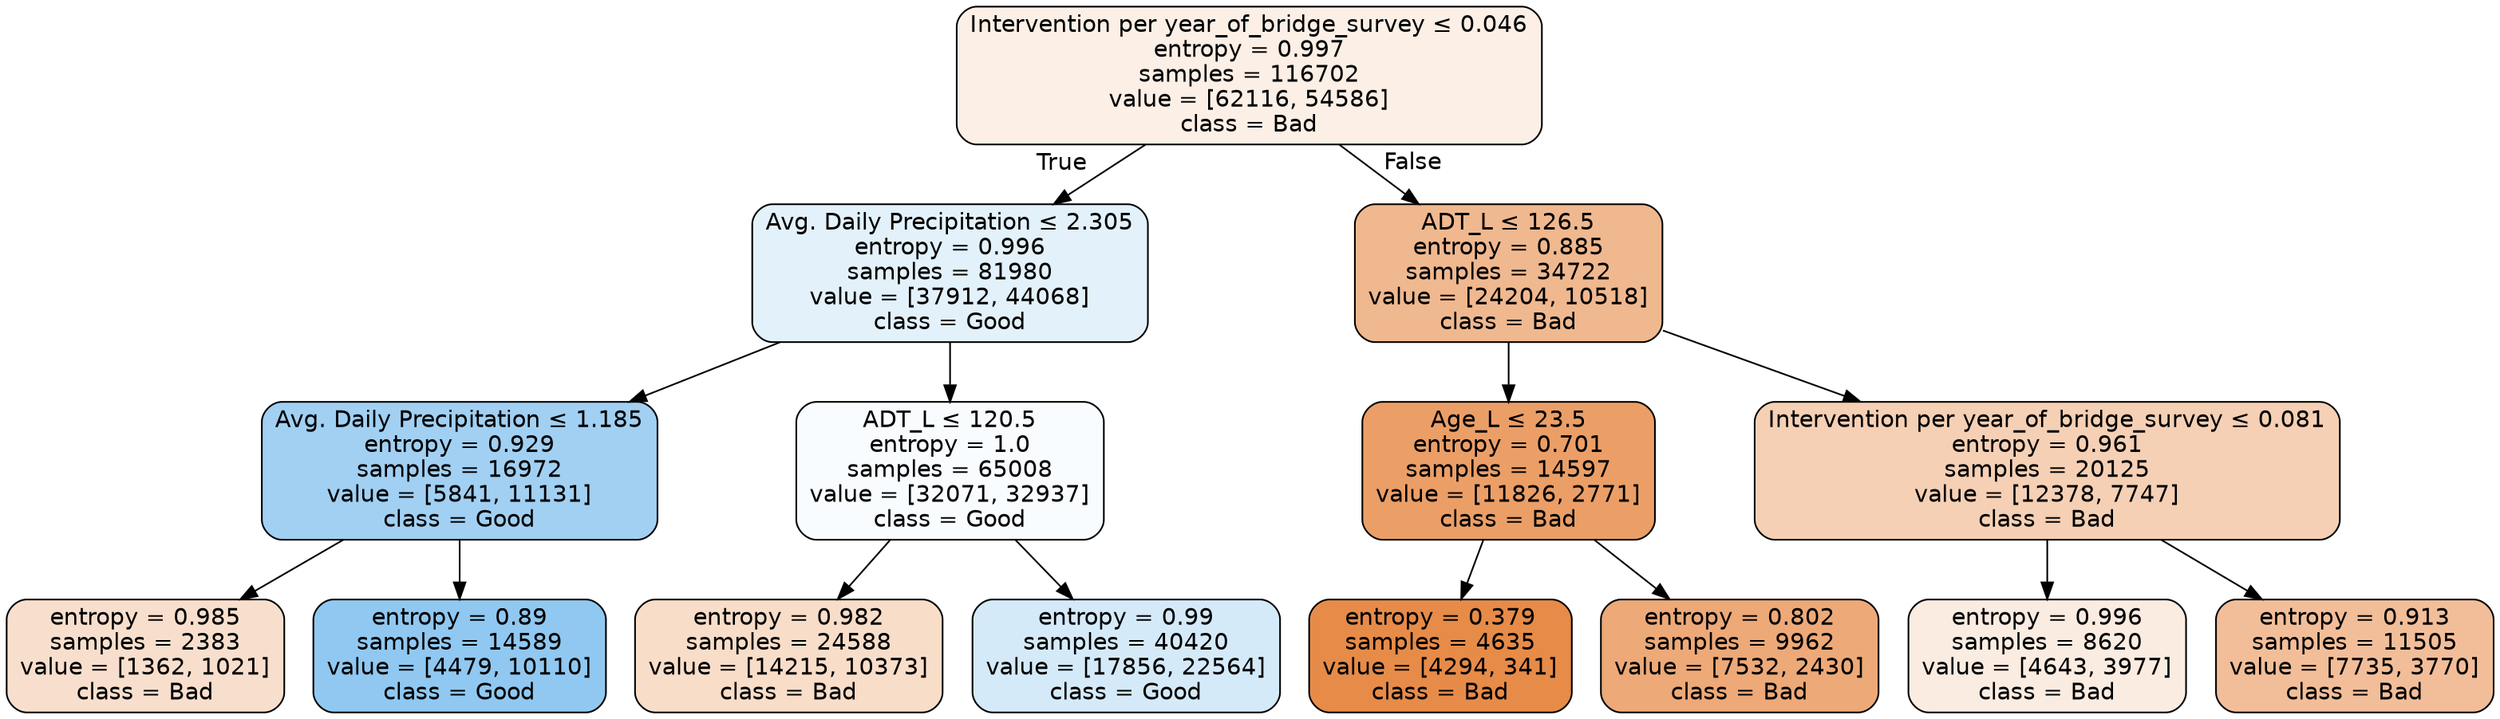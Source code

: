 digraph Tree {
node [shape=box, style="filled, rounded", color="black", fontname=helvetica] ;
edge [fontname=helvetica] ;
0 [label=<Intervention per year_of_bridge_survey &le; 0.046<br/>entropy = 0.997<br/>samples = 116702<br/>value = [62116, 54586]<br/>class = Bad>, fillcolor="#e581391f"] ;
1 [label=<Avg. Daily Precipitation &le; 2.305<br/>entropy = 0.996<br/>samples = 81980<br/>value = [37912, 44068]<br/>class = Good>, fillcolor="#399de524"] ;
0 -> 1 [labeldistance=2.5, labelangle=45, headlabel="True"] ;
2 [label=<Avg. Daily Precipitation &le; 1.185<br/>entropy = 0.929<br/>samples = 16972<br/>value = [5841, 11131]<br/>class = Good>, fillcolor="#399de579"] ;
1 -> 2 ;
3 [label=<entropy = 0.985<br/>samples = 2383<br/>value = [1362, 1021]<br/>class = Bad>, fillcolor="#e5813940"] ;
2 -> 3 ;
4 [label=<entropy = 0.89<br/>samples = 14589<br/>value = [4479, 10110]<br/>class = Good>, fillcolor="#399de58e"] ;
2 -> 4 ;
5 [label=<ADT_L &le; 120.5<br/>entropy = 1.0<br/>samples = 65008<br/>value = [32071, 32937]<br/>class = Good>, fillcolor="#399de507"] ;
1 -> 5 ;
6 [label=<entropy = 0.982<br/>samples = 24588<br/>value = [14215, 10373]<br/>class = Bad>, fillcolor="#e5813945"] ;
5 -> 6 ;
7 [label=<entropy = 0.99<br/>samples = 40420<br/>value = [17856, 22564]<br/>class = Good>, fillcolor="#399de535"] ;
5 -> 7 ;
8 [label=<ADT_L &le; 126.5<br/>entropy = 0.885<br/>samples = 34722<br/>value = [24204, 10518]<br/>class = Bad>, fillcolor="#e5813990"] ;
0 -> 8 [labeldistance=2.5, labelangle=-45, headlabel="False"] ;
9 [label=<Age_L &le; 23.5<br/>entropy = 0.701<br/>samples = 14597<br/>value = [11826, 2771]<br/>class = Bad>, fillcolor="#e58139c3"] ;
8 -> 9 ;
10 [label=<entropy = 0.379<br/>samples = 4635<br/>value = [4294, 341]<br/>class = Bad>, fillcolor="#e58139eb"] ;
9 -> 10 ;
11 [label=<entropy = 0.802<br/>samples = 9962<br/>value = [7532, 2430]<br/>class = Bad>, fillcolor="#e58139ad"] ;
9 -> 11 ;
12 [label=<Intervention per year_of_bridge_survey &le; 0.081<br/>entropy = 0.961<br/>samples = 20125<br/>value = [12378, 7747]<br/>class = Bad>, fillcolor="#e581395f"] ;
8 -> 12 ;
13 [label=<entropy = 0.996<br/>samples = 8620<br/>value = [4643, 3977]<br/>class = Bad>, fillcolor="#e5813925"] ;
12 -> 13 ;
14 [label=<entropy = 0.913<br/>samples = 11505<br/>value = [7735, 3770]<br/>class = Bad>, fillcolor="#e5813983"] ;
12 -> 14 ;
}